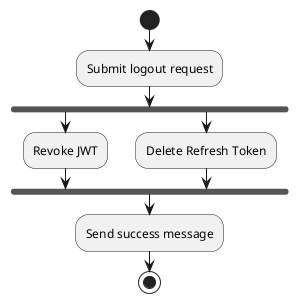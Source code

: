 @startuml
'https://plantuml.com/activity-diagram-beta

start

:Submit logout request;
fork
:Revoke JWT;
fork again
:Delete Refresh Token;
end fork
:Send success message;

stop

@enduml
